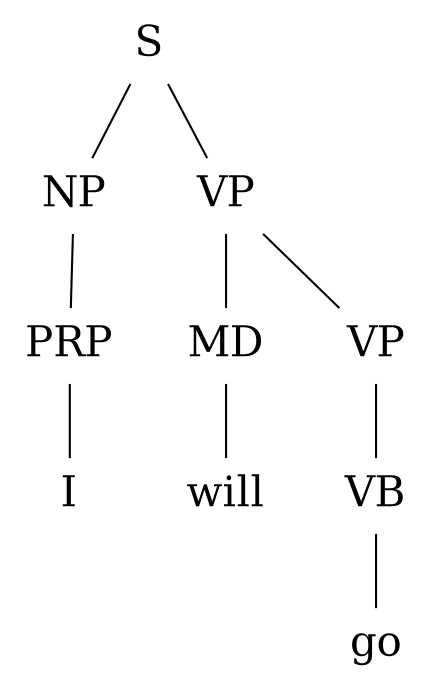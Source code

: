 graph Tree {
splines=false
margin=0
N1 [label="S" shape=plaintext fontsize=20]
N2 [label="NP" shape=plaintext fontsize=20]
N1--N2
N3 [label="PRP" shape=plaintext fontsize=20]
N2--N3
N4 [label="I" shape=plaintext fontsize=20]
N3--N4
N5 [label="VP" shape=plaintext fontsize=20]
N1--N5
N6 [label="MD" shape=plaintext fontsize=20]
N5--N6
N7 [label="will" shape=plaintext fontsize=20]
N6--N7
N8 [label="VP" shape=plaintext fontsize=20]
N5--N8
N9 [label="VB" shape=plaintext fontsize=20]
N8--N9
N10 [label="go" shape=plaintext fontsize=20]
N9--N10
}